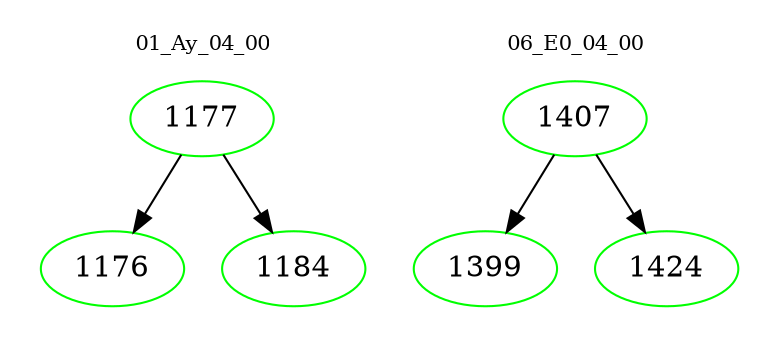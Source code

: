 digraph{
subgraph cluster_0 {
color = white
label = "01_Ay_04_00";
fontsize=10;
T0_1177 [label="1177", color="green"]
T0_1177 -> T0_1176 [color="black"]
T0_1176 [label="1176", color="green"]
T0_1177 -> T0_1184 [color="black"]
T0_1184 [label="1184", color="green"]
}
subgraph cluster_1 {
color = white
label = "06_E0_04_00";
fontsize=10;
T1_1407 [label="1407", color="green"]
T1_1407 -> T1_1399 [color="black"]
T1_1399 [label="1399", color="green"]
T1_1407 -> T1_1424 [color="black"]
T1_1424 [label="1424", color="green"]
}
}
